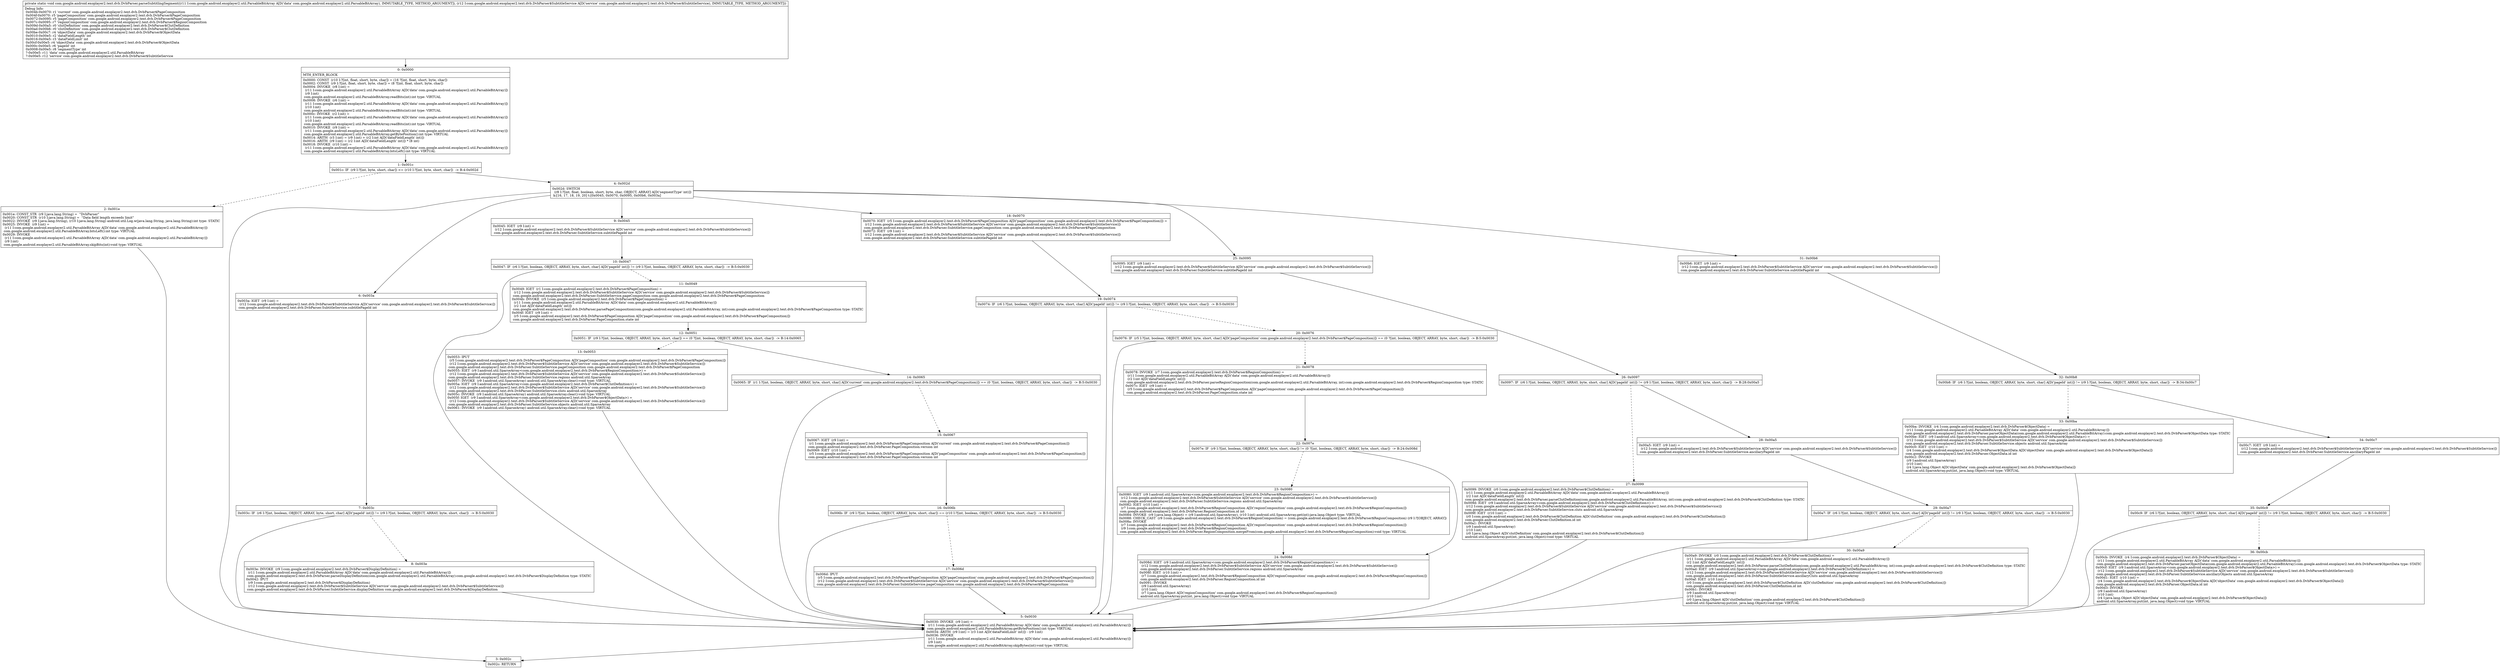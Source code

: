 digraph "CFG forcom.google.android.exoplayer2.text.dvb.DvbParser.parseSubtitlingSegment(Lcom\/google\/android\/exoplayer2\/util\/ParsableBitArray;Lcom\/google\/android\/exoplayer2\/text\/dvb\/DvbParser$SubtitleService;)V" {
Node_0 [shape=record,label="{0\:\ 0x0000|MTH_ENTER_BLOCK\l|0x0000: CONST  (r10 I:?[int, float, short, byte, char]) = (16 ?[int, float, short, byte, char]) \l0x0002: CONST  (r9 I:?[int, float, short, byte, char]) = (8 ?[int, float, short, byte, char]) \l0x0004: INVOKE  (r8 I:int) = \l  (r11 I:com.google.android.exoplayer2.util.ParsableBitArray A[D('data' com.google.android.exoplayer2.util.ParsableBitArray)])\l  (r9 I:int)\l com.google.android.exoplayer2.util.ParsableBitArray.readBits(int):int type: VIRTUAL \l0x0008: INVOKE  (r6 I:int) = \l  (r11 I:com.google.android.exoplayer2.util.ParsableBitArray A[D('data' com.google.android.exoplayer2.util.ParsableBitArray)])\l  (r10 I:int)\l com.google.android.exoplayer2.util.ParsableBitArray.readBits(int):int type: VIRTUAL \l0x000c: INVOKE  (r2 I:int) = \l  (r11 I:com.google.android.exoplayer2.util.ParsableBitArray A[D('data' com.google.android.exoplayer2.util.ParsableBitArray)])\l  (r10 I:int)\l com.google.android.exoplayer2.util.ParsableBitArray.readBits(int):int type: VIRTUAL \l0x0010: INVOKE  (r9 I:int) = \l  (r11 I:com.google.android.exoplayer2.util.ParsableBitArray A[D('data' com.google.android.exoplayer2.util.ParsableBitArray)])\l com.google.android.exoplayer2.util.ParsableBitArray.getBytePosition():int type: VIRTUAL \l0x0014: ARITH  (r3 I:int) = (r9 I:int) + (r2 I:int A[D('dataFieldLength' int)]) \l0x0016: ARITH  (r9 I:int) = (r2 I:int A[D('dataFieldLength' int)]) * (8 int) \l0x0018: INVOKE  (r10 I:int) = \l  (r11 I:com.google.android.exoplayer2.util.ParsableBitArray A[D('data' com.google.android.exoplayer2.util.ParsableBitArray)])\l com.google.android.exoplayer2.util.ParsableBitArray.bitsLeft():int type: VIRTUAL \l}"];
Node_1 [shape=record,label="{1\:\ 0x001c|0x001c: IF  (r9 I:?[int, byte, short, char]) \<= (r10 I:?[int, byte, short, char])  \-\> B:4:0x002d \l}"];
Node_2 [shape=record,label="{2\:\ 0x001e|0x001e: CONST_STR  (r9 I:java.lang.String) =  \"DvbParser\" \l0x0020: CONST_STR  (r10 I:java.lang.String) =  \"Data field length exceeds limit\" \l0x0022: INVOKE  (r9 I:java.lang.String), (r10 I:java.lang.String) android.util.Log.w(java.lang.String, java.lang.String):int type: STATIC \l0x0025: INVOKE  (r9 I:int) = \l  (r11 I:com.google.android.exoplayer2.util.ParsableBitArray A[D('data' com.google.android.exoplayer2.util.ParsableBitArray)])\l com.google.android.exoplayer2.util.ParsableBitArray.bitsLeft():int type: VIRTUAL \l0x0029: INVOKE  \l  (r11 I:com.google.android.exoplayer2.util.ParsableBitArray A[D('data' com.google.android.exoplayer2.util.ParsableBitArray)])\l  (r9 I:int)\l com.google.android.exoplayer2.util.ParsableBitArray.skipBits(int):void type: VIRTUAL \l}"];
Node_3 [shape=record,label="{3\:\ 0x002c|0x002c: RETURN   \l}"];
Node_4 [shape=record,label="{4\:\ 0x002d|0x002d: SWITCH  \l  (r8 I:?[int, float, boolean, short, byte, char, OBJECT, ARRAY] A[D('segmentType' int)])\l k:[16, 17, 18, 19, 20] t:[0x0045, 0x0070, 0x0095, 0x00b6, 0x003a] \l}"];
Node_5 [shape=record,label="{5\:\ 0x0030|0x0030: INVOKE  (r9 I:int) = \l  (r11 I:com.google.android.exoplayer2.util.ParsableBitArray A[D('data' com.google.android.exoplayer2.util.ParsableBitArray)])\l com.google.android.exoplayer2.util.ParsableBitArray.getBytePosition():int type: VIRTUAL \l0x0034: ARITH  (r9 I:int) = (r3 I:int A[D('dataFieldLimit' int)]) \- (r9 I:int) \l0x0036: INVOKE  \l  (r11 I:com.google.android.exoplayer2.util.ParsableBitArray A[D('data' com.google.android.exoplayer2.util.ParsableBitArray)])\l  (r9 I:int)\l com.google.android.exoplayer2.util.ParsableBitArray.skipBytes(int):void type: VIRTUAL \l}"];
Node_6 [shape=record,label="{6\:\ 0x003a|0x003a: IGET  (r9 I:int) = \l  (r12 I:com.google.android.exoplayer2.text.dvb.DvbParser$SubtitleService A[D('service' com.google.android.exoplayer2.text.dvb.DvbParser$SubtitleService)])\l com.google.android.exoplayer2.text.dvb.DvbParser.SubtitleService.subtitlePageId int \l}"];
Node_7 [shape=record,label="{7\:\ 0x003c|0x003c: IF  (r6 I:?[int, boolean, OBJECT, ARRAY, byte, short, char] A[D('pageId' int)]) != (r9 I:?[int, boolean, OBJECT, ARRAY, byte, short, char])  \-\> B:5:0x0030 \l}"];
Node_8 [shape=record,label="{8\:\ 0x003e|0x003e: INVOKE  (r9 I:com.google.android.exoplayer2.text.dvb.DvbParser$DisplayDefinition) = \l  (r11 I:com.google.android.exoplayer2.util.ParsableBitArray A[D('data' com.google.android.exoplayer2.util.ParsableBitArray)])\l com.google.android.exoplayer2.text.dvb.DvbParser.parseDisplayDefinition(com.google.android.exoplayer2.util.ParsableBitArray):com.google.android.exoplayer2.text.dvb.DvbParser$DisplayDefinition type: STATIC \l0x0042: IPUT  \l  (r9 I:com.google.android.exoplayer2.text.dvb.DvbParser$DisplayDefinition)\l  (r12 I:com.google.android.exoplayer2.text.dvb.DvbParser$SubtitleService A[D('service' com.google.android.exoplayer2.text.dvb.DvbParser$SubtitleService)])\l com.google.android.exoplayer2.text.dvb.DvbParser.SubtitleService.displayDefinition com.google.android.exoplayer2.text.dvb.DvbParser$DisplayDefinition \l}"];
Node_9 [shape=record,label="{9\:\ 0x0045|0x0045: IGET  (r9 I:int) = \l  (r12 I:com.google.android.exoplayer2.text.dvb.DvbParser$SubtitleService A[D('service' com.google.android.exoplayer2.text.dvb.DvbParser$SubtitleService)])\l com.google.android.exoplayer2.text.dvb.DvbParser.SubtitleService.subtitlePageId int \l}"];
Node_10 [shape=record,label="{10\:\ 0x0047|0x0047: IF  (r6 I:?[int, boolean, OBJECT, ARRAY, byte, short, char] A[D('pageId' int)]) != (r9 I:?[int, boolean, OBJECT, ARRAY, byte, short, char])  \-\> B:5:0x0030 \l}"];
Node_11 [shape=record,label="{11\:\ 0x0049|0x0049: IGET  (r1 I:com.google.android.exoplayer2.text.dvb.DvbParser$PageComposition) = \l  (r12 I:com.google.android.exoplayer2.text.dvb.DvbParser$SubtitleService A[D('service' com.google.android.exoplayer2.text.dvb.DvbParser$SubtitleService)])\l com.google.android.exoplayer2.text.dvb.DvbParser.SubtitleService.pageComposition com.google.android.exoplayer2.text.dvb.DvbParser$PageComposition \l0x004b: INVOKE  (r5 I:com.google.android.exoplayer2.text.dvb.DvbParser$PageComposition) = \l  (r11 I:com.google.android.exoplayer2.util.ParsableBitArray A[D('data' com.google.android.exoplayer2.util.ParsableBitArray)])\l  (r2 I:int A[D('dataFieldLength' int)])\l com.google.android.exoplayer2.text.dvb.DvbParser.parsePageComposition(com.google.android.exoplayer2.util.ParsableBitArray, int):com.google.android.exoplayer2.text.dvb.DvbParser$PageComposition type: STATIC \l0x004f: IGET  (r9 I:int) = \l  (r5 I:com.google.android.exoplayer2.text.dvb.DvbParser$PageComposition A[D('pageComposition' com.google.android.exoplayer2.text.dvb.DvbParser$PageComposition)])\l com.google.android.exoplayer2.text.dvb.DvbParser.PageComposition.state int \l}"];
Node_12 [shape=record,label="{12\:\ 0x0051|0x0051: IF  (r9 I:?[int, boolean, OBJECT, ARRAY, byte, short, char]) == (0 ?[int, boolean, OBJECT, ARRAY, byte, short, char])  \-\> B:14:0x0065 \l}"];
Node_13 [shape=record,label="{13\:\ 0x0053|0x0053: IPUT  \l  (r5 I:com.google.android.exoplayer2.text.dvb.DvbParser$PageComposition A[D('pageComposition' com.google.android.exoplayer2.text.dvb.DvbParser$PageComposition)])\l  (r12 I:com.google.android.exoplayer2.text.dvb.DvbParser$SubtitleService A[D('service' com.google.android.exoplayer2.text.dvb.DvbParser$SubtitleService)])\l com.google.android.exoplayer2.text.dvb.DvbParser.SubtitleService.pageComposition com.google.android.exoplayer2.text.dvb.DvbParser$PageComposition \l0x0055: IGET  (r9 I:android.util.SparseArray\<com.google.android.exoplayer2.text.dvb.DvbParser$RegionComposition\>) = \l  (r12 I:com.google.android.exoplayer2.text.dvb.DvbParser$SubtitleService A[D('service' com.google.android.exoplayer2.text.dvb.DvbParser$SubtitleService)])\l com.google.android.exoplayer2.text.dvb.DvbParser.SubtitleService.regions android.util.SparseArray \l0x0057: INVOKE  (r9 I:android.util.SparseArray) android.util.SparseArray.clear():void type: VIRTUAL \l0x005a: IGET  (r9 I:android.util.SparseArray\<com.google.android.exoplayer2.text.dvb.DvbParser$ClutDefinition\>) = \l  (r12 I:com.google.android.exoplayer2.text.dvb.DvbParser$SubtitleService A[D('service' com.google.android.exoplayer2.text.dvb.DvbParser$SubtitleService)])\l com.google.android.exoplayer2.text.dvb.DvbParser.SubtitleService.cluts android.util.SparseArray \l0x005c: INVOKE  (r9 I:android.util.SparseArray) android.util.SparseArray.clear():void type: VIRTUAL \l0x005f: IGET  (r9 I:android.util.SparseArray\<com.google.android.exoplayer2.text.dvb.DvbParser$ObjectData\>) = \l  (r12 I:com.google.android.exoplayer2.text.dvb.DvbParser$SubtitleService A[D('service' com.google.android.exoplayer2.text.dvb.DvbParser$SubtitleService)])\l com.google.android.exoplayer2.text.dvb.DvbParser.SubtitleService.objects android.util.SparseArray \l0x0061: INVOKE  (r9 I:android.util.SparseArray) android.util.SparseArray.clear():void type: VIRTUAL \l}"];
Node_14 [shape=record,label="{14\:\ 0x0065|0x0065: IF  (r1 I:?[int, boolean, OBJECT, ARRAY, byte, short, char] A[D('current' com.google.android.exoplayer2.text.dvb.DvbParser$PageComposition)]) == (0 ?[int, boolean, OBJECT, ARRAY, byte, short, char])  \-\> B:5:0x0030 \l}"];
Node_15 [shape=record,label="{15\:\ 0x0067|0x0067: IGET  (r9 I:int) = \l  (r1 I:com.google.android.exoplayer2.text.dvb.DvbParser$PageComposition A[D('current' com.google.android.exoplayer2.text.dvb.DvbParser$PageComposition)])\l com.google.android.exoplayer2.text.dvb.DvbParser.PageComposition.version int \l0x0069: IGET  (r10 I:int) = \l  (r5 I:com.google.android.exoplayer2.text.dvb.DvbParser$PageComposition A[D('pageComposition' com.google.android.exoplayer2.text.dvb.DvbParser$PageComposition)])\l com.google.android.exoplayer2.text.dvb.DvbParser.PageComposition.version int \l}"];
Node_16 [shape=record,label="{16\:\ 0x006b|0x006b: IF  (r9 I:?[int, boolean, OBJECT, ARRAY, byte, short, char]) == (r10 I:?[int, boolean, OBJECT, ARRAY, byte, short, char])  \-\> B:5:0x0030 \l}"];
Node_17 [shape=record,label="{17\:\ 0x006d|0x006d: IPUT  \l  (r5 I:com.google.android.exoplayer2.text.dvb.DvbParser$PageComposition A[D('pageComposition' com.google.android.exoplayer2.text.dvb.DvbParser$PageComposition)])\l  (r12 I:com.google.android.exoplayer2.text.dvb.DvbParser$SubtitleService A[D('service' com.google.android.exoplayer2.text.dvb.DvbParser$SubtitleService)])\l com.google.android.exoplayer2.text.dvb.DvbParser.SubtitleService.pageComposition com.google.android.exoplayer2.text.dvb.DvbParser$PageComposition \l}"];
Node_18 [shape=record,label="{18\:\ 0x0070|0x0070: IGET  (r5 I:com.google.android.exoplayer2.text.dvb.DvbParser$PageComposition A[D('pageComposition' com.google.android.exoplayer2.text.dvb.DvbParser$PageComposition)]) = \l  (r12 I:com.google.android.exoplayer2.text.dvb.DvbParser$SubtitleService A[D('service' com.google.android.exoplayer2.text.dvb.DvbParser$SubtitleService)])\l com.google.android.exoplayer2.text.dvb.DvbParser.SubtitleService.pageComposition com.google.android.exoplayer2.text.dvb.DvbParser$PageComposition \l0x0072: IGET  (r9 I:int) = \l  (r12 I:com.google.android.exoplayer2.text.dvb.DvbParser$SubtitleService A[D('service' com.google.android.exoplayer2.text.dvb.DvbParser$SubtitleService)])\l com.google.android.exoplayer2.text.dvb.DvbParser.SubtitleService.subtitlePageId int \l}"];
Node_19 [shape=record,label="{19\:\ 0x0074|0x0074: IF  (r6 I:?[int, boolean, OBJECT, ARRAY, byte, short, char] A[D('pageId' int)]) != (r9 I:?[int, boolean, OBJECT, ARRAY, byte, short, char])  \-\> B:5:0x0030 \l}"];
Node_20 [shape=record,label="{20\:\ 0x0076|0x0076: IF  (r5 I:?[int, boolean, OBJECT, ARRAY, byte, short, char] A[D('pageComposition' com.google.android.exoplayer2.text.dvb.DvbParser$PageComposition)]) == (0 ?[int, boolean, OBJECT, ARRAY, byte, short, char])  \-\> B:5:0x0030 \l}"];
Node_21 [shape=record,label="{21\:\ 0x0078|0x0078: INVOKE  (r7 I:com.google.android.exoplayer2.text.dvb.DvbParser$RegionComposition) = \l  (r11 I:com.google.android.exoplayer2.util.ParsableBitArray A[D('data' com.google.android.exoplayer2.util.ParsableBitArray)])\l  (r2 I:int A[D('dataFieldLength' int)])\l com.google.android.exoplayer2.text.dvb.DvbParser.parseRegionComposition(com.google.android.exoplayer2.util.ParsableBitArray, int):com.google.android.exoplayer2.text.dvb.DvbParser$RegionComposition type: STATIC \l0x007c: IGET  (r9 I:int) = \l  (r5 I:com.google.android.exoplayer2.text.dvb.DvbParser$PageComposition A[D('pageComposition' com.google.android.exoplayer2.text.dvb.DvbParser$PageComposition)])\l com.google.android.exoplayer2.text.dvb.DvbParser.PageComposition.state int \l}"];
Node_22 [shape=record,label="{22\:\ 0x007e|0x007e: IF  (r9 I:?[int, boolean, OBJECT, ARRAY, byte, short, char]) != (0 ?[int, boolean, OBJECT, ARRAY, byte, short, char])  \-\> B:24:0x008d \l}"];
Node_23 [shape=record,label="{23\:\ 0x0080|0x0080: IGET  (r9 I:android.util.SparseArray\<com.google.android.exoplayer2.text.dvb.DvbParser$RegionComposition\>) = \l  (r12 I:com.google.android.exoplayer2.text.dvb.DvbParser$SubtitleService A[D('service' com.google.android.exoplayer2.text.dvb.DvbParser$SubtitleService)])\l com.google.android.exoplayer2.text.dvb.DvbParser.SubtitleService.regions android.util.SparseArray \l0x0082: IGET  (r10 I:int) = \l  (r7 I:com.google.android.exoplayer2.text.dvb.DvbParser$RegionComposition A[D('regionComposition' com.google.android.exoplayer2.text.dvb.DvbParser$RegionComposition)])\l com.google.android.exoplayer2.text.dvb.DvbParser.RegionComposition.id int \l0x0084: INVOKE  (r9 I:java.lang.Object) = (r9 I:android.util.SparseArray), (r10 I:int) android.util.SparseArray.get(int):java.lang.Object type: VIRTUAL \l0x0088: CHECK_CAST  (r9 I:com.google.android.exoplayer2.text.dvb.DvbParser$RegionComposition) = (com.google.android.exoplayer2.text.dvb.DvbParser$RegionComposition) (r9 I:?[OBJECT, ARRAY]) \l0x008a: INVOKE  \l  (r7 I:com.google.android.exoplayer2.text.dvb.DvbParser$RegionComposition A[D('regionComposition' com.google.android.exoplayer2.text.dvb.DvbParser$RegionComposition)])\l  (r9 I:com.google.android.exoplayer2.text.dvb.DvbParser$RegionComposition)\l com.google.android.exoplayer2.text.dvb.DvbParser.RegionComposition.mergeFrom(com.google.android.exoplayer2.text.dvb.DvbParser$RegionComposition):void type: VIRTUAL \l}"];
Node_24 [shape=record,label="{24\:\ 0x008d|0x008d: IGET  (r9 I:android.util.SparseArray\<com.google.android.exoplayer2.text.dvb.DvbParser$RegionComposition\>) = \l  (r12 I:com.google.android.exoplayer2.text.dvb.DvbParser$SubtitleService A[D('service' com.google.android.exoplayer2.text.dvb.DvbParser$SubtitleService)])\l com.google.android.exoplayer2.text.dvb.DvbParser.SubtitleService.regions android.util.SparseArray \l0x008f: IGET  (r10 I:int) = \l  (r7 I:com.google.android.exoplayer2.text.dvb.DvbParser$RegionComposition A[D('regionComposition' com.google.android.exoplayer2.text.dvb.DvbParser$RegionComposition)])\l com.google.android.exoplayer2.text.dvb.DvbParser.RegionComposition.id int \l0x0091: INVOKE  \l  (r9 I:android.util.SparseArray)\l  (r10 I:int)\l  (r7 I:java.lang.Object A[D('regionComposition' com.google.android.exoplayer2.text.dvb.DvbParser$RegionComposition)])\l android.util.SparseArray.put(int, java.lang.Object):void type: VIRTUAL \l}"];
Node_25 [shape=record,label="{25\:\ 0x0095|0x0095: IGET  (r9 I:int) = \l  (r12 I:com.google.android.exoplayer2.text.dvb.DvbParser$SubtitleService A[D('service' com.google.android.exoplayer2.text.dvb.DvbParser$SubtitleService)])\l com.google.android.exoplayer2.text.dvb.DvbParser.SubtitleService.subtitlePageId int \l}"];
Node_26 [shape=record,label="{26\:\ 0x0097|0x0097: IF  (r6 I:?[int, boolean, OBJECT, ARRAY, byte, short, char] A[D('pageId' int)]) != (r9 I:?[int, boolean, OBJECT, ARRAY, byte, short, char])  \-\> B:28:0x00a5 \l}"];
Node_27 [shape=record,label="{27\:\ 0x0099|0x0099: INVOKE  (r0 I:com.google.android.exoplayer2.text.dvb.DvbParser$ClutDefinition) = \l  (r11 I:com.google.android.exoplayer2.util.ParsableBitArray A[D('data' com.google.android.exoplayer2.util.ParsableBitArray)])\l  (r2 I:int A[D('dataFieldLength' int)])\l com.google.android.exoplayer2.text.dvb.DvbParser.parseClutDefinition(com.google.android.exoplayer2.util.ParsableBitArray, int):com.google.android.exoplayer2.text.dvb.DvbParser$ClutDefinition type: STATIC \l0x009d: IGET  (r9 I:android.util.SparseArray\<com.google.android.exoplayer2.text.dvb.DvbParser$ClutDefinition\>) = \l  (r12 I:com.google.android.exoplayer2.text.dvb.DvbParser$SubtitleService A[D('service' com.google.android.exoplayer2.text.dvb.DvbParser$SubtitleService)])\l com.google.android.exoplayer2.text.dvb.DvbParser.SubtitleService.cluts android.util.SparseArray \l0x009f: IGET  (r10 I:int) = \l  (r0 I:com.google.android.exoplayer2.text.dvb.DvbParser$ClutDefinition A[D('clutDefinition' com.google.android.exoplayer2.text.dvb.DvbParser$ClutDefinition)])\l com.google.android.exoplayer2.text.dvb.DvbParser.ClutDefinition.id int \l0x00a1: INVOKE  \l  (r9 I:android.util.SparseArray)\l  (r10 I:int)\l  (r0 I:java.lang.Object A[D('clutDefinition' com.google.android.exoplayer2.text.dvb.DvbParser$ClutDefinition)])\l android.util.SparseArray.put(int, java.lang.Object):void type: VIRTUAL \l}"];
Node_28 [shape=record,label="{28\:\ 0x00a5|0x00a5: IGET  (r9 I:int) = \l  (r12 I:com.google.android.exoplayer2.text.dvb.DvbParser$SubtitleService A[D('service' com.google.android.exoplayer2.text.dvb.DvbParser$SubtitleService)])\l com.google.android.exoplayer2.text.dvb.DvbParser.SubtitleService.ancillaryPageId int \l}"];
Node_29 [shape=record,label="{29\:\ 0x00a7|0x00a7: IF  (r6 I:?[int, boolean, OBJECT, ARRAY, byte, short, char] A[D('pageId' int)]) != (r9 I:?[int, boolean, OBJECT, ARRAY, byte, short, char])  \-\> B:5:0x0030 \l}"];
Node_30 [shape=record,label="{30\:\ 0x00a9|0x00a9: INVOKE  (r0 I:com.google.android.exoplayer2.text.dvb.DvbParser$ClutDefinition) = \l  (r11 I:com.google.android.exoplayer2.util.ParsableBitArray A[D('data' com.google.android.exoplayer2.util.ParsableBitArray)])\l  (r2 I:int A[D('dataFieldLength' int)])\l com.google.android.exoplayer2.text.dvb.DvbParser.parseClutDefinition(com.google.android.exoplayer2.util.ParsableBitArray, int):com.google.android.exoplayer2.text.dvb.DvbParser$ClutDefinition type: STATIC \l0x00ad: IGET  (r9 I:android.util.SparseArray\<com.google.android.exoplayer2.text.dvb.DvbParser$ClutDefinition\>) = \l  (r12 I:com.google.android.exoplayer2.text.dvb.DvbParser$SubtitleService A[D('service' com.google.android.exoplayer2.text.dvb.DvbParser$SubtitleService)])\l com.google.android.exoplayer2.text.dvb.DvbParser.SubtitleService.ancillaryCluts android.util.SparseArray \l0x00af: IGET  (r10 I:int) = \l  (r0 I:com.google.android.exoplayer2.text.dvb.DvbParser$ClutDefinition A[D('clutDefinition' com.google.android.exoplayer2.text.dvb.DvbParser$ClutDefinition)])\l com.google.android.exoplayer2.text.dvb.DvbParser.ClutDefinition.id int \l0x00b1: INVOKE  \l  (r9 I:android.util.SparseArray)\l  (r10 I:int)\l  (r0 I:java.lang.Object A[D('clutDefinition' com.google.android.exoplayer2.text.dvb.DvbParser$ClutDefinition)])\l android.util.SparseArray.put(int, java.lang.Object):void type: VIRTUAL \l}"];
Node_31 [shape=record,label="{31\:\ 0x00b6|0x00b6: IGET  (r9 I:int) = \l  (r12 I:com.google.android.exoplayer2.text.dvb.DvbParser$SubtitleService A[D('service' com.google.android.exoplayer2.text.dvb.DvbParser$SubtitleService)])\l com.google.android.exoplayer2.text.dvb.DvbParser.SubtitleService.subtitlePageId int \l}"];
Node_32 [shape=record,label="{32\:\ 0x00b8|0x00b8: IF  (r6 I:?[int, boolean, OBJECT, ARRAY, byte, short, char] A[D('pageId' int)]) != (r9 I:?[int, boolean, OBJECT, ARRAY, byte, short, char])  \-\> B:34:0x00c7 \l}"];
Node_33 [shape=record,label="{33\:\ 0x00ba|0x00ba: INVOKE  (r4 I:com.google.android.exoplayer2.text.dvb.DvbParser$ObjectData) = \l  (r11 I:com.google.android.exoplayer2.util.ParsableBitArray A[D('data' com.google.android.exoplayer2.util.ParsableBitArray)])\l com.google.android.exoplayer2.text.dvb.DvbParser.parseObjectData(com.google.android.exoplayer2.util.ParsableBitArray):com.google.android.exoplayer2.text.dvb.DvbParser$ObjectData type: STATIC \l0x00be: IGET  (r9 I:android.util.SparseArray\<com.google.android.exoplayer2.text.dvb.DvbParser$ObjectData\>) = \l  (r12 I:com.google.android.exoplayer2.text.dvb.DvbParser$SubtitleService A[D('service' com.google.android.exoplayer2.text.dvb.DvbParser$SubtitleService)])\l com.google.android.exoplayer2.text.dvb.DvbParser.SubtitleService.objects android.util.SparseArray \l0x00c0: IGET  (r10 I:int) = \l  (r4 I:com.google.android.exoplayer2.text.dvb.DvbParser$ObjectData A[D('objectData' com.google.android.exoplayer2.text.dvb.DvbParser$ObjectData)])\l com.google.android.exoplayer2.text.dvb.DvbParser.ObjectData.id int \l0x00c2: INVOKE  \l  (r9 I:android.util.SparseArray)\l  (r10 I:int)\l  (r4 I:java.lang.Object A[D('objectData' com.google.android.exoplayer2.text.dvb.DvbParser$ObjectData)])\l android.util.SparseArray.put(int, java.lang.Object):void type: VIRTUAL \l}"];
Node_34 [shape=record,label="{34\:\ 0x00c7|0x00c7: IGET  (r9 I:int) = \l  (r12 I:com.google.android.exoplayer2.text.dvb.DvbParser$SubtitleService A[D('service' com.google.android.exoplayer2.text.dvb.DvbParser$SubtitleService)])\l com.google.android.exoplayer2.text.dvb.DvbParser.SubtitleService.ancillaryPageId int \l}"];
Node_35 [shape=record,label="{35\:\ 0x00c9|0x00c9: IF  (r6 I:?[int, boolean, OBJECT, ARRAY, byte, short, char] A[D('pageId' int)]) != (r9 I:?[int, boolean, OBJECT, ARRAY, byte, short, char])  \-\> B:5:0x0030 \l}"];
Node_36 [shape=record,label="{36\:\ 0x00cb|0x00cb: INVOKE  (r4 I:com.google.android.exoplayer2.text.dvb.DvbParser$ObjectData) = \l  (r11 I:com.google.android.exoplayer2.util.ParsableBitArray A[D('data' com.google.android.exoplayer2.util.ParsableBitArray)])\l com.google.android.exoplayer2.text.dvb.DvbParser.parseObjectData(com.google.android.exoplayer2.util.ParsableBitArray):com.google.android.exoplayer2.text.dvb.DvbParser$ObjectData type: STATIC \l0x00cf: IGET  (r9 I:android.util.SparseArray\<com.google.android.exoplayer2.text.dvb.DvbParser$ObjectData\>) = \l  (r12 I:com.google.android.exoplayer2.text.dvb.DvbParser$SubtitleService A[D('service' com.google.android.exoplayer2.text.dvb.DvbParser$SubtitleService)])\l com.google.android.exoplayer2.text.dvb.DvbParser.SubtitleService.ancillaryObjects android.util.SparseArray \l0x00d1: IGET  (r10 I:int) = \l  (r4 I:com.google.android.exoplayer2.text.dvb.DvbParser$ObjectData A[D('objectData' com.google.android.exoplayer2.text.dvb.DvbParser$ObjectData)])\l com.google.android.exoplayer2.text.dvb.DvbParser.ObjectData.id int \l0x00d3: INVOKE  \l  (r9 I:android.util.SparseArray)\l  (r10 I:int)\l  (r4 I:java.lang.Object A[D('objectData' com.google.android.exoplayer2.text.dvb.DvbParser$ObjectData)])\l android.util.SparseArray.put(int, java.lang.Object):void type: VIRTUAL \l}"];
MethodNode[shape=record,label="{private static void com.google.android.exoplayer2.text.dvb.DvbParser.parseSubtitlingSegment((r11 I:com.google.android.exoplayer2.util.ParsableBitArray A[D('data' com.google.android.exoplayer2.util.ParsableBitArray), IMMUTABLE_TYPE, METHOD_ARGUMENT]), (r12 I:com.google.android.exoplayer2.text.dvb.DvbParser$SubtitleService A[D('service' com.google.android.exoplayer2.text.dvb.DvbParser$SubtitleService), IMMUTABLE_TYPE, METHOD_ARGUMENT]))  | Debug Info:\l  0x004b\-0x0070: r1 'current' com.google.android.exoplayer2.text.dvb.DvbParser$PageComposition\l  0x004f\-0x0070: r5 'pageComposition' com.google.android.exoplayer2.text.dvb.DvbParser$PageComposition\l  0x0072\-0x0095: r5 'pageComposition' com.google.android.exoplayer2.text.dvb.DvbParser$PageComposition\l  0x007c\-0x0095: r7 'regionComposition' com.google.android.exoplayer2.text.dvb.DvbParser$RegionComposition\l  0x009d\-0x00a5: r0 'clutDefinition' com.google.android.exoplayer2.text.dvb.DvbParser$ClutDefinition\l  0x00ad\-0x00b6: r0 'clutDefinition' com.google.android.exoplayer2.text.dvb.DvbParser$ClutDefinition\l  0x00be\-0x00c7: r4 'objectData' com.google.android.exoplayer2.text.dvb.DvbParser$ObjectData\l  0x0010\-0x00e5: r2 'dataFieldLength' int\l  0x0016\-0x00e5: r3 'dataFieldLimit' int\l  0x00cf\-0x00e5: r4 'objectData' com.google.android.exoplayer2.text.dvb.DvbParser$ObjectData\l  0x000c\-0x00e5: r6 'pageId' int\l  0x0008\-0x00e5: r8 'segmentType' int\l  ?\-0x00e5: r11 'data' com.google.android.exoplayer2.util.ParsableBitArray\l  ?\-0x00e5: r12 'service' com.google.android.exoplayer2.text.dvb.DvbParser$SubtitleService\l}"];
MethodNode -> Node_0;
Node_0 -> Node_1;
Node_1 -> Node_2[style=dashed];
Node_1 -> Node_4;
Node_2 -> Node_3;
Node_4 -> Node_5;
Node_4 -> Node_6;
Node_4 -> Node_9;
Node_4 -> Node_18;
Node_4 -> Node_25;
Node_4 -> Node_31;
Node_5 -> Node_3;
Node_6 -> Node_7;
Node_7 -> Node_5;
Node_7 -> Node_8[style=dashed];
Node_8 -> Node_5;
Node_9 -> Node_10;
Node_10 -> Node_5;
Node_10 -> Node_11[style=dashed];
Node_11 -> Node_12;
Node_12 -> Node_13[style=dashed];
Node_12 -> Node_14;
Node_13 -> Node_5;
Node_14 -> Node_5;
Node_14 -> Node_15[style=dashed];
Node_15 -> Node_16;
Node_16 -> Node_5;
Node_16 -> Node_17[style=dashed];
Node_17 -> Node_5;
Node_18 -> Node_19;
Node_19 -> Node_5;
Node_19 -> Node_20[style=dashed];
Node_20 -> Node_5;
Node_20 -> Node_21[style=dashed];
Node_21 -> Node_22;
Node_22 -> Node_23[style=dashed];
Node_22 -> Node_24;
Node_23 -> Node_24;
Node_24 -> Node_5;
Node_25 -> Node_26;
Node_26 -> Node_27[style=dashed];
Node_26 -> Node_28;
Node_27 -> Node_5;
Node_28 -> Node_29;
Node_29 -> Node_5;
Node_29 -> Node_30[style=dashed];
Node_30 -> Node_5;
Node_31 -> Node_32;
Node_32 -> Node_33[style=dashed];
Node_32 -> Node_34;
Node_33 -> Node_5;
Node_34 -> Node_35;
Node_35 -> Node_5;
Node_35 -> Node_36[style=dashed];
Node_36 -> Node_5;
}

